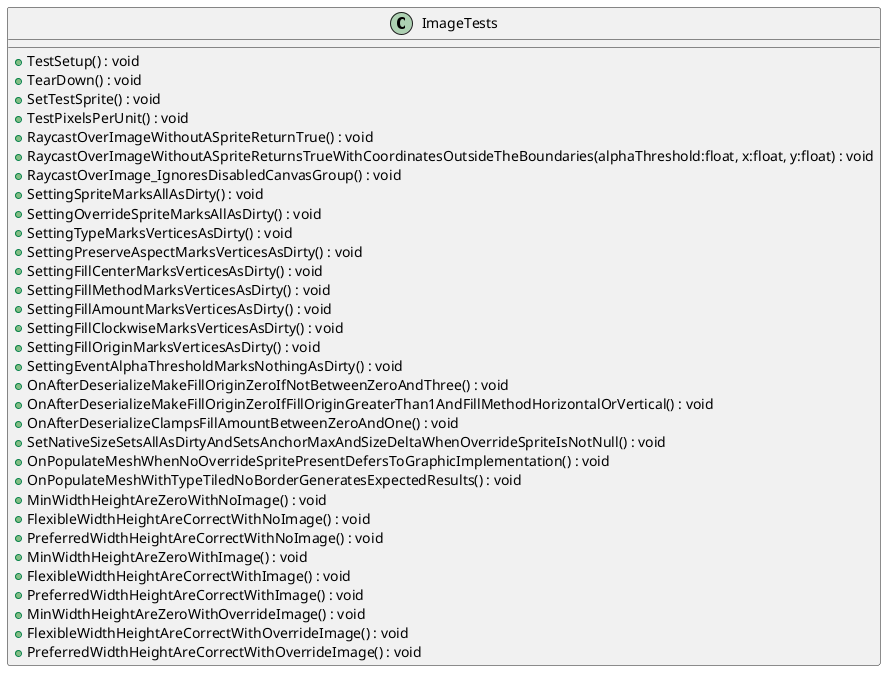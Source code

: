 @startuml
class ImageTests {
    + TestSetup() : void
    + TearDown() : void
    + SetTestSprite() : void
    + TestPixelsPerUnit() : void
    + RaycastOverImageWithoutASpriteReturnTrue() : void
    + RaycastOverImageWithoutASpriteReturnsTrueWithCoordinatesOutsideTheBoundaries(alphaThreshold:float, x:float, y:float) : void
    + RaycastOverImage_IgnoresDisabledCanvasGroup() : void
    + SettingSpriteMarksAllAsDirty() : void
    + SettingOverrideSpriteMarksAllAsDirty() : void
    + SettingTypeMarksVerticesAsDirty() : void
    + SettingPreserveAspectMarksVerticesAsDirty() : void
    + SettingFillCenterMarksVerticesAsDirty() : void
    + SettingFillMethodMarksVerticesAsDirty() : void
    + SettingFillAmountMarksVerticesAsDirty() : void
    + SettingFillClockwiseMarksVerticesAsDirty() : void
    + SettingFillOriginMarksVerticesAsDirty() : void
    + SettingEventAlphaThresholdMarksNothingAsDirty() : void
    + OnAfterDeserializeMakeFillOriginZeroIfNotBetweenZeroAndThree() : void
    + OnAfterDeserializeMakeFillOriginZeroIfFillOriginGreaterThan1AndFillMethodHorizontalOrVertical() : void
    + OnAfterDeserializeClampsFillAmountBetweenZeroAndOne() : void
    + SetNativeSizeSetsAllAsDirtyAndSetsAnchorMaxAndSizeDeltaWhenOverrideSpriteIsNotNull() : void
    + OnPopulateMeshWhenNoOverrideSpritePresentDefersToGraphicImplementation() : void
    + OnPopulateMeshWithTypeTiledNoBorderGeneratesExpectedResults() : void
    + MinWidthHeightAreZeroWithNoImage() : void
    + FlexibleWidthHeightAreCorrectWithNoImage() : void
    + PreferredWidthHeightAreCorrectWithNoImage() : void
    + MinWidthHeightAreZeroWithImage() : void
    + FlexibleWidthHeightAreCorrectWithImage() : void
    + PreferredWidthHeightAreCorrectWithImage() : void
    + MinWidthHeightAreZeroWithOverrideImage() : void
    + FlexibleWidthHeightAreCorrectWithOverrideImage() : void
    + PreferredWidthHeightAreCorrectWithOverrideImage() : void
}
@enduml
